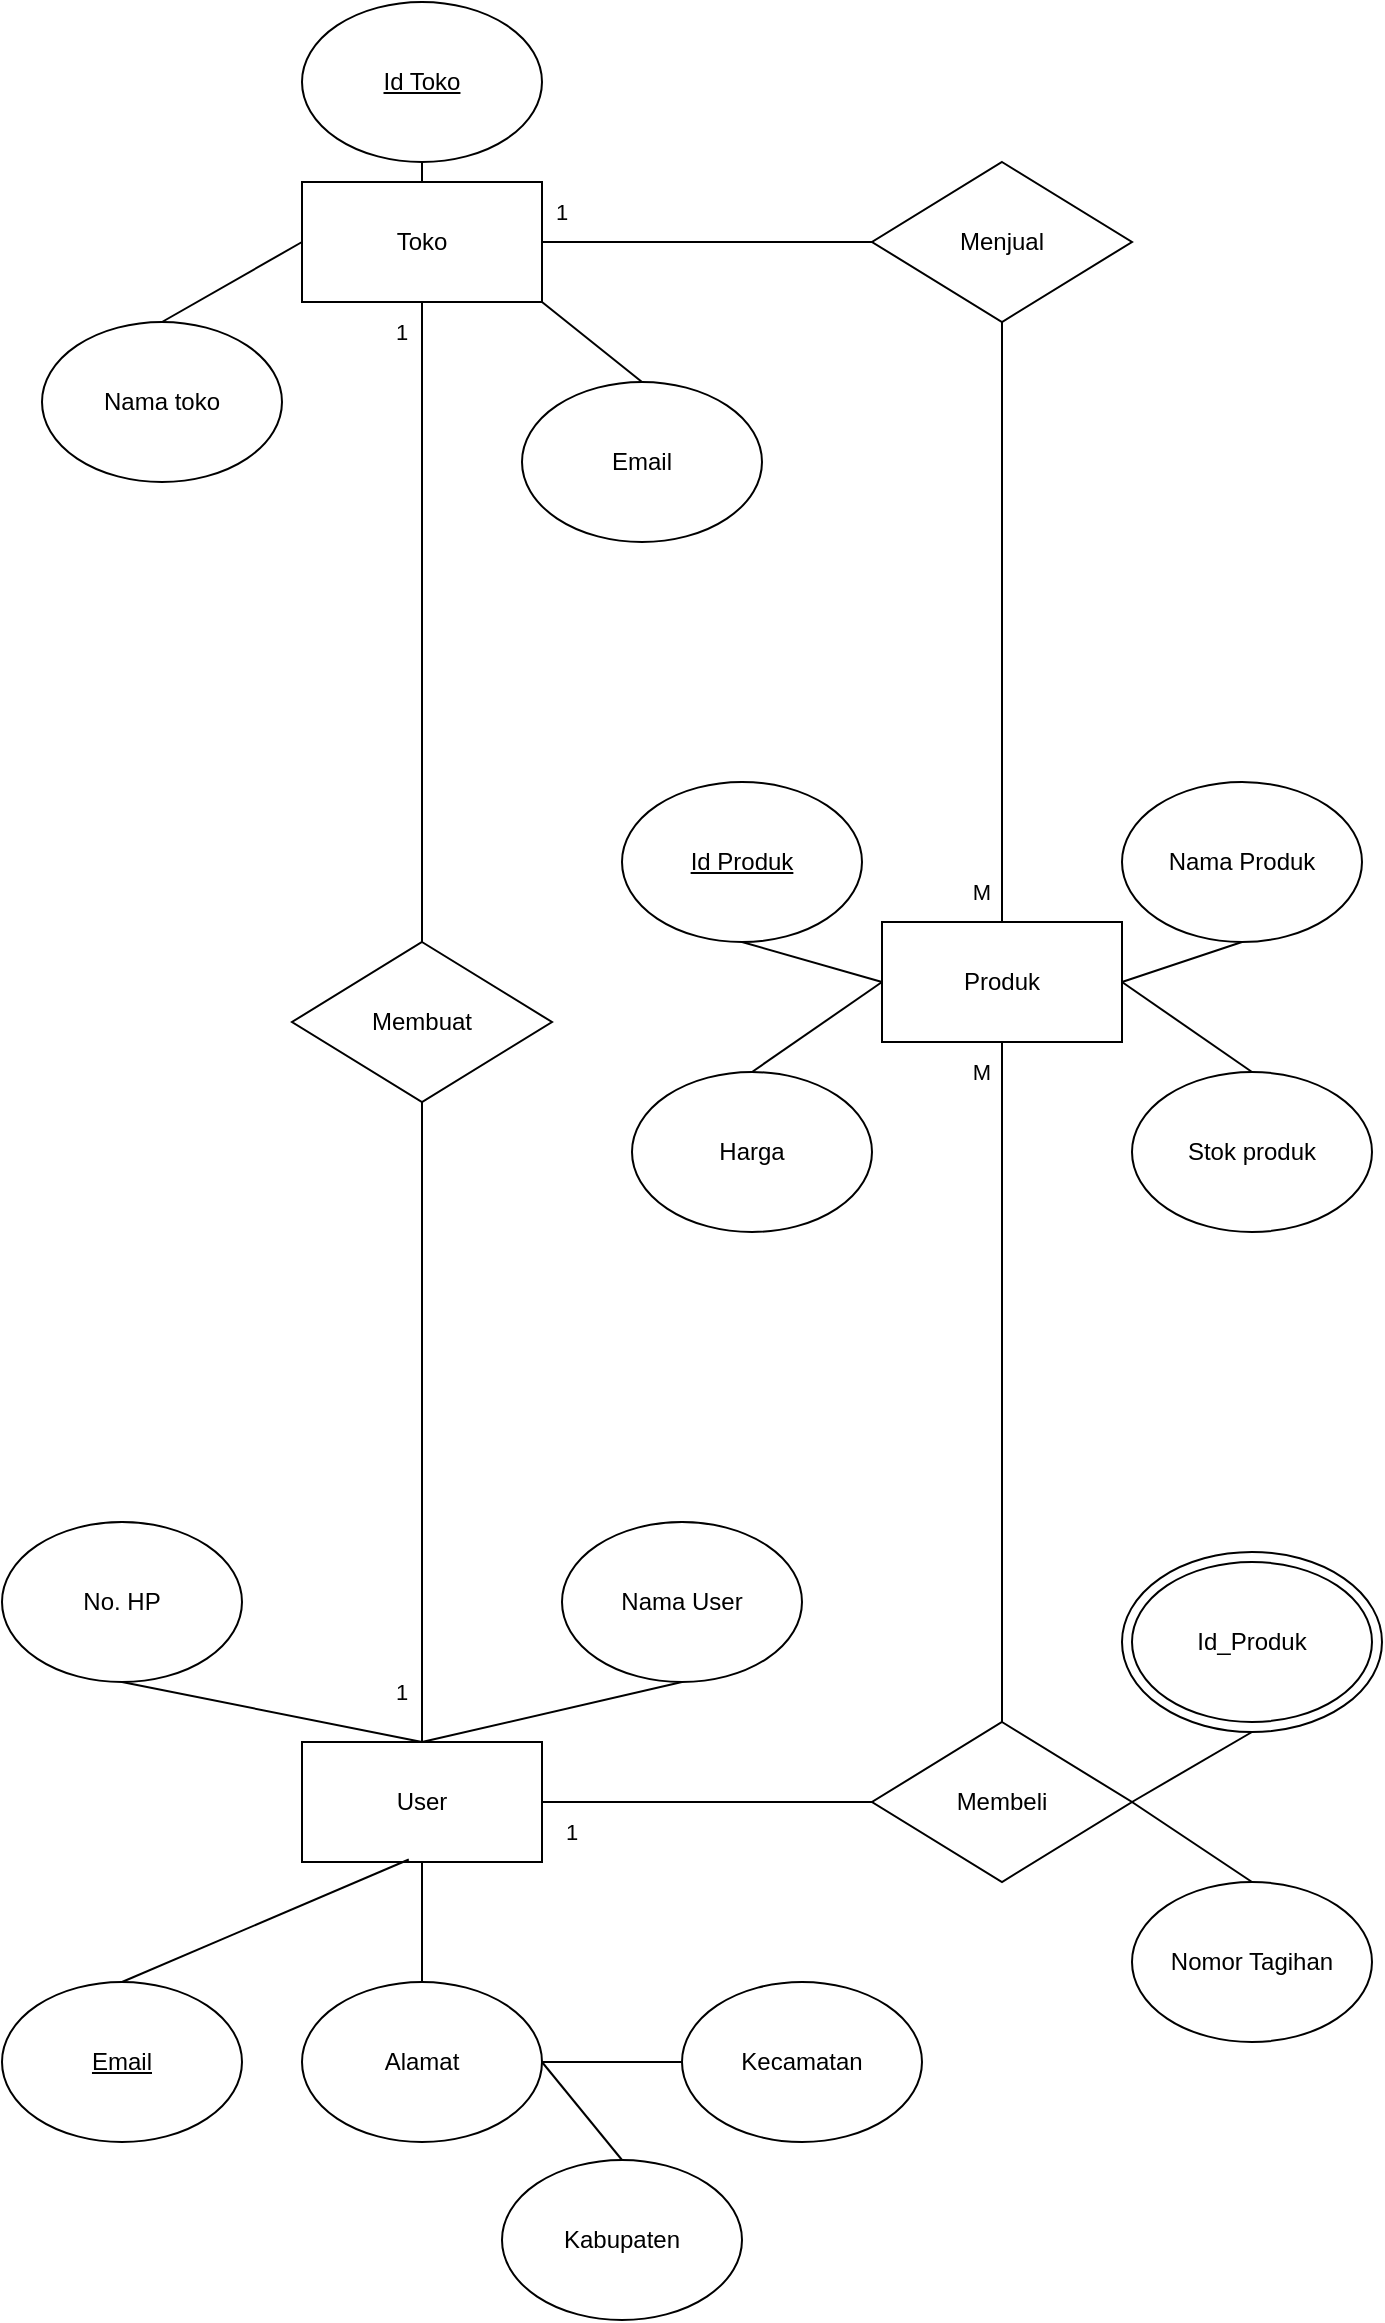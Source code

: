<mxfile version="20.4.2" type="github">
  <diagram id="YS58kIqRSv7So3RM18bL" name="Halaman-1">
    <mxGraphModel dx="1665" dy="821" grid="1" gridSize="10" guides="1" tooltips="1" connect="1" arrows="1" fold="1" page="1" pageScale="1" pageWidth="827" pageHeight="1169" math="0" shadow="0">
      <root>
        <mxCell id="0" />
        <mxCell id="1" parent="0" />
        <mxCell id="Dw4p50hF2HTUaK15HoiQ-12" value="Id_Produk" style="ellipse;whiteSpace=wrap;html=1;" vertex="1" parent="1">
          <mxGeometry x="580" y="785" width="130" height="90" as="geometry" />
        </mxCell>
        <mxCell id="K6pU06ZsZ4dtV0g2oeXM-2" value="Toko" style="rounded=0;whiteSpace=wrap;html=1;" parent="1" vertex="1">
          <mxGeometry x="170" y="100" width="120" height="60" as="geometry" />
        </mxCell>
        <mxCell id="K6pU06ZsZ4dtV0g2oeXM-3" value="User" style="rounded=0;whiteSpace=wrap;html=1;" parent="1" vertex="1">
          <mxGeometry x="170" y="880" width="120" height="60" as="geometry" />
        </mxCell>
        <mxCell id="K6pU06ZsZ4dtV0g2oeXM-4" value="Produk" style="rounded=0;whiteSpace=wrap;html=1;" parent="1" vertex="1">
          <mxGeometry x="460" y="470" width="120" height="60" as="geometry" />
        </mxCell>
        <mxCell id="K6pU06ZsZ4dtV0g2oeXM-5" value="&lt;u&gt;Email&lt;/u&gt;" style="ellipse;whiteSpace=wrap;html=1;" parent="1" vertex="1">
          <mxGeometry x="20" y="1000" width="120" height="80" as="geometry" />
        </mxCell>
        <mxCell id="K6pU06ZsZ4dtV0g2oeXM-6" value="" style="endArrow=none;html=1;rounded=0;entryX=0.5;entryY=0;entryDx=0;entryDy=0;exitX=0.445;exitY=0.979;exitDx=0;exitDy=0;exitPerimeter=0;" parent="1" source="K6pU06ZsZ4dtV0g2oeXM-3" edge="1" target="K6pU06ZsZ4dtV0g2oeXM-5">
          <mxGeometry width="50" height="50" relative="1" as="geometry">
            <mxPoint x="440" y="970" as="sourcePoint" />
            <mxPoint x="230" y="1020" as="targetPoint" />
          </mxGeometry>
        </mxCell>
        <mxCell id="K6pU06ZsZ4dtV0g2oeXM-7" value="Nama User" style="ellipse;whiteSpace=wrap;html=1;" parent="1" vertex="1">
          <mxGeometry x="300" y="770" width="120" height="80" as="geometry" />
        </mxCell>
        <mxCell id="K6pU06ZsZ4dtV0g2oeXM-9" value="" style="endArrow=none;html=1;rounded=0;entryX=0.5;entryY=1;entryDx=0;entryDy=0;exitX=0.5;exitY=0;exitDx=0;exitDy=0;" parent="1" source="K6pU06ZsZ4dtV0g2oeXM-3" edge="1">
          <mxGeometry width="50" height="50" relative="1" as="geometry">
            <mxPoint x="440" y="970" as="sourcePoint" />
            <mxPoint x="360" y="850" as="targetPoint" />
          </mxGeometry>
        </mxCell>
        <mxCell id="K6pU06ZsZ4dtV0g2oeXM-15" value="No. HP" style="ellipse;whiteSpace=wrap;html=1;" parent="1" vertex="1">
          <mxGeometry x="20" y="770" width="120" height="80" as="geometry" />
        </mxCell>
        <mxCell id="K6pU06ZsZ4dtV0g2oeXM-16" value="" style="endArrow=none;html=1;rounded=0;entryX=0.5;entryY=0;entryDx=0;entryDy=0;exitX=0.5;exitY=1;exitDx=0;exitDy=0;" parent="1" source="K6pU06ZsZ4dtV0g2oeXM-15" target="K6pU06ZsZ4dtV0g2oeXM-3" edge="1">
          <mxGeometry width="50" height="50" relative="1" as="geometry">
            <mxPoint x="440" y="960" as="sourcePoint" />
            <mxPoint x="490" y="910" as="targetPoint" />
          </mxGeometry>
        </mxCell>
        <mxCell id="K6pU06ZsZ4dtV0g2oeXM-17" value="Membeli" style="rhombus;whiteSpace=wrap;html=1;" parent="1" vertex="1">
          <mxGeometry x="455" y="870" width="130" height="80" as="geometry" />
        </mxCell>
        <mxCell id="K6pU06ZsZ4dtV0g2oeXM-21" value="Menjual" style="rhombus;whiteSpace=wrap;html=1;" parent="1" vertex="1">
          <mxGeometry x="455" y="90" width="130" height="80" as="geometry" />
        </mxCell>
        <mxCell id="K6pU06ZsZ4dtV0g2oeXM-25" value="" style="endArrow=none;html=1;rounded=0;exitX=1;exitY=0.5;exitDx=0;exitDy=0;entryX=0;entryY=0.5;entryDx=0;entryDy=0;" parent="1" source="K6pU06ZsZ4dtV0g2oeXM-3" target="K6pU06ZsZ4dtV0g2oeXM-17" edge="1">
          <mxGeometry width="50" height="50" relative="1" as="geometry">
            <mxPoint x="450" y="850" as="sourcePoint" />
            <mxPoint x="500" y="800" as="targetPoint" />
          </mxGeometry>
        </mxCell>
        <mxCell id="K6pU06ZsZ4dtV0g2oeXM-26" value="" style="endArrow=none;html=1;rounded=0;exitX=0.5;exitY=0;exitDx=0;exitDy=0;entryX=0.5;entryY=1;entryDx=0;entryDy=0;" parent="1" source="K6pU06ZsZ4dtV0g2oeXM-17" target="K6pU06ZsZ4dtV0g2oeXM-4" edge="1">
          <mxGeometry width="50" height="50" relative="1" as="geometry">
            <mxPoint x="450" y="790" as="sourcePoint" />
            <mxPoint x="500" y="740" as="targetPoint" />
          </mxGeometry>
        </mxCell>
        <mxCell id="K6pU06ZsZ4dtV0g2oeXM-27" value="" style="endArrow=none;html=1;rounded=0;exitX=0.5;exitY=0;exitDx=0;exitDy=0;entryX=0.5;entryY=1;entryDx=0;entryDy=0;" parent="1" source="K6pU06ZsZ4dtV0g2oeXM-4" target="K6pU06ZsZ4dtV0g2oeXM-21" edge="1">
          <mxGeometry width="50" height="50" relative="1" as="geometry">
            <mxPoint x="510" y="530" as="sourcePoint" />
            <mxPoint x="560" y="480" as="targetPoint" />
          </mxGeometry>
        </mxCell>
        <mxCell id="K6pU06ZsZ4dtV0g2oeXM-28" value="" style="endArrow=none;html=1;rounded=0;exitX=1;exitY=0.5;exitDx=0;exitDy=0;entryX=0;entryY=0.5;entryDx=0;entryDy=0;" parent="1" source="K6pU06ZsZ4dtV0g2oeXM-2" target="K6pU06ZsZ4dtV0g2oeXM-21" edge="1">
          <mxGeometry width="50" height="50" relative="1" as="geometry">
            <mxPoint x="510" y="190" as="sourcePoint" />
            <mxPoint x="560" y="140" as="targetPoint" />
          </mxGeometry>
        </mxCell>
        <mxCell id="K6pU06ZsZ4dtV0g2oeXM-29" value="&lt;u&gt;Id Produk&lt;/u&gt;" style="ellipse;whiteSpace=wrap;html=1;" parent="1" vertex="1">
          <mxGeometry x="330" y="400" width="120" height="80" as="geometry" />
        </mxCell>
        <mxCell id="K6pU06ZsZ4dtV0g2oeXM-30" value="Nama Produk" style="ellipse;whiteSpace=wrap;html=1;" parent="1" vertex="1">
          <mxGeometry x="580" y="400" width="120" height="80" as="geometry" />
        </mxCell>
        <mxCell id="K6pU06ZsZ4dtV0g2oeXM-31" value="Harga" style="ellipse;whiteSpace=wrap;html=1;" parent="1" vertex="1">
          <mxGeometry x="335" y="545" width="120" height="80" as="geometry" />
        </mxCell>
        <mxCell id="K6pU06ZsZ4dtV0g2oeXM-32" value="Stok produk" style="ellipse;whiteSpace=wrap;html=1;" parent="1" vertex="1">
          <mxGeometry x="585" y="545" width="120" height="80" as="geometry" />
        </mxCell>
        <mxCell id="K6pU06ZsZ4dtV0g2oeXM-33" value="" style="endArrow=none;html=1;rounded=0;entryX=0.5;entryY=0;entryDx=0;entryDy=0;exitX=0;exitY=0.5;exitDx=0;exitDy=0;" parent="1" source="K6pU06ZsZ4dtV0g2oeXM-2" target="Dw4p50hF2HTUaK15HoiQ-7" edge="1">
          <mxGeometry width="50" height="50" relative="1" as="geometry">
            <mxPoint x="330" y="590" as="sourcePoint" />
            <mxPoint x="380" y="540" as="targetPoint" />
          </mxGeometry>
        </mxCell>
        <mxCell id="K6pU06ZsZ4dtV0g2oeXM-35" value="" style="endArrow=none;html=1;rounded=0;entryX=0;entryY=0.5;entryDx=0;entryDy=0;exitX=0.5;exitY=0;exitDx=0;exitDy=0;" parent="1" source="K6pU06ZsZ4dtV0g2oeXM-31" target="K6pU06ZsZ4dtV0g2oeXM-4" edge="1">
          <mxGeometry width="50" height="50" relative="1" as="geometry">
            <mxPoint x="330" y="590" as="sourcePoint" />
            <mxPoint x="380" y="540" as="targetPoint" />
          </mxGeometry>
        </mxCell>
        <mxCell id="K6pU06ZsZ4dtV0g2oeXM-36" value="" style="endArrow=none;html=1;rounded=0;entryX=0.5;entryY=1;entryDx=0;entryDy=0;exitX=1;exitY=0.5;exitDx=0;exitDy=0;" parent="1" source="K6pU06ZsZ4dtV0g2oeXM-4" target="K6pU06ZsZ4dtV0g2oeXM-30" edge="1">
          <mxGeometry width="50" height="50" relative="1" as="geometry">
            <mxPoint x="330" y="590" as="sourcePoint" />
            <mxPoint x="380" y="540" as="targetPoint" />
          </mxGeometry>
        </mxCell>
        <mxCell id="Dw4p50hF2HTUaK15HoiQ-2" value="" style="endArrow=none;html=1;rounded=0;entryX=0.5;entryY=0;entryDx=0;entryDy=0;exitX=1;exitY=0.5;exitDx=0;exitDy=0;" edge="1" parent="1" source="K6pU06ZsZ4dtV0g2oeXM-4" target="K6pU06ZsZ4dtV0g2oeXM-32">
          <mxGeometry width="50" height="50" relative="1" as="geometry">
            <mxPoint x="590" y="510" as="sourcePoint" />
            <mxPoint x="650" y="490" as="targetPoint" />
          </mxGeometry>
        </mxCell>
        <mxCell id="Dw4p50hF2HTUaK15HoiQ-5" value="Email" style="ellipse;whiteSpace=wrap;html=1;" vertex="1" parent="1">
          <mxGeometry x="280" y="200" width="120" height="80" as="geometry" />
        </mxCell>
        <mxCell id="Dw4p50hF2HTUaK15HoiQ-6" value="" style="endArrow=none;html=1;rounded=0;entryX=0.5;entryY=0;entryDx=0;entryDy=0;exitX=1;exitY=1;exitDx=0;exitDy=0;" edge="1" parent="1" source="K6pU06ZsZ4dtV0g2oeXM-2" target="Dw4p50hF2HTUaK15HoiQ-5">
          <mxGeometry width="50" height="50" relative="1" as="geometry">
            <mxPoint x="470" y="510" as="sourcePoint" />
            <mxPoint x="400" y="490" as="targetPoint" />
          </mxGeometry>
        </mxCell>
        <mxCell id="Dw4p50hF2HTUaK15HoiQ-7" value="Nama toko" style="ellipse;whiteSpace=wrap;html=1;" vertex="1" parent="1">
          <mxGeometry x="40" y="170" width="120" height="80" as="geometry" />
        </mxCell>
        <mxCell id="Dw4p50hF2HTUaK15HoiQ-8" value="" style="endArrow=none;html=1;rounded=0;exitX=0.5;exitY=1;exitDx=0;exitDy=0;" edge="1" parent="1" source="K6pU06ZsZ4dtV0g2oeXM-29">
          <mxGeometry width="50" height="50" relative="1" as="geometry">
            <mxPoint x="405" y="555" as="sourcePoint" />
            <mxPoint x="460" y="500" as="targetPoint" />
          </mxGeometry>
        </mxCell>
        <mxCell id="Dw4p50hF2HTUaK15HoiQ-9" value="&lt;u&gt;Id Toko&lt;/u&gt;" style="ellipse;whiteSpace=wrap;html=1;" vertex="1" parent="1">
          <mxGeometry x="170" y="10" width="120" height="80" as="geometry" />
        </mxCell>
        <mxCell id="Dw4p50hF2HTUaK15HoiQ-10" value="" style="endArrow=none;html=1;rounded=0;exitX=0.5;exitY=1;exitDx=0;exitDy=0;entryX=0.5;entryY=0;entryDx=0;entryDy=0;" edge="1" parent="1" source="Dw4p50hF2HTUaK15HoiQ-9" target="K6pU06ZsZ4dtV0g2oeXM-2">
          <mxGeometry width="50" height="50" relative="1" as="geometry">
            <mxPoint x="400" y="490" as="sourcePoint" />
            <mxPoint x="470" y="510" as="targetPoint" />
          </mxGeometry>
        </mxCell>
        <mxCell id="Dw4p50hF2HTUaK15HoiQ-11" value="Id_Produk" style="ellipse;whiteSpace=wrap;html=1;" vertex="1" parent="1">
          <mxGeometry x="585" y="790" width="120" height="80" as="geometry" />
        </mxCell>
        <mxCell id="Dw4p50hF2HTUaK15HoiQ-13" value="" style="endArrow=none;html=1;rounded=0;entryX=0.5;entryY=1;entryDx=0;entryDy=0;exitX=1;exitY=0.5;exitDx=0;exitDy=0;" edge="1" parent="1" source="K6pU06ZsZ4dtV0g2oeXM-17" target="Dw4p50hF2HTUaK15HoiQ-12">
          <mxGeometry width="50" height="50" relative="1" as="geometry">
            <mxPoint x="240" y="890" as="sourcePoint" />
            <mxPoint x="370" y="860" as="targetPoint" />
          </mxGeometry>
        </mxCell>
        <mxCell id="Dw4p50hF2HTUaK15HoiQ-15" value="Nomor Tagihan" style="ellipse;whiteSpace=wrap;html=1;" vertex="1" parent="1">
          <mxGeometry x="585" y="950" width="120" height="80" as="geometry" />
        </mxCell>
        <mxCell id="Dw4p50hF2HTUaK15HoiQ-16" value="" style="endArrow=none;html=1;rounded=0;entryX=1;entryY=0.5;entryDx=0;entryDy=0;exitX=0.5;exitY=0;exitDx=0;exitDy=0;" edge="1" parent="1" source="Dw4p50hF2HTUaK15HoiQ-15" target="K6pU06ZsZ4dtV0g2oeXM-17">
          <mxGeometry width="50" height="50" relative="1" as="geometry">
            <mxPoint x="240" y="890" as="sourcePoint" />
            <mxPoint x="370" y="860" as="targetPoint" />
          </mxGeometry>
        </mxCell>
        <mxCell id="Dw4p50hF2HTUaK15HoiQ-17" value="" style="endArrow=none;html=1;rounded=0;exitX=0.5;exitY=1;exitDx=0;exitDy=0;" edge="1" parent="1" source="K6pU06ZsZ4dtV0g2oeXM-2">
          <mxGeometry width="50" height="50" relative="1" as="geometry">
            <mxPoint x="300" y="170" as="sourcePoint" />
            <mxPoint x="230" y="480" as="targetPoint" />
          </mxGeometry>
        </mxCell>
        <mxCell id="Dw4p50hF2HTUaK15HoiQ-18" value="Membuat" style="rhombus;whiteSpace=wrap;html=1;" vertex="1" parent="1">
          <mxGeometry x="165" y="480" width="130" height="80" as="geometry" />
        </mxCell>
        <mxCell id="Dw4p50hF2HTUaK15HoiQ-19" value="" style="endArrow=none;html=1;rounded=0;exitX=0.5;exitY=1;exitDx=0;exitDy=0;" edge="1" parent="1" source="Dw4p50hF2HTUaK15HoiQ-18">
          <mxGeometry width="50" height="50" relative="1" as="geometry">
            <mxPoint x="240" y="170" as="sourcePoint" />
            <mxPoint x="230" y="880" as="targetPoint" />
          </mxGeometry>
        </mxCell>
        <mxCell id="Dw4p50hF2HTUaK15HoiQ-20" value="Alamat" style="ellipse;whiteSpace=wrap;html=1;" vertex="1" parent="1">
          <mxGeometry x="170" y="1000" width="120" height="80" as="geometry" />
        </mxCell>
        <mxCell id="Dw4p50hF2HTUaK15HoiQ-21" value="" style="endArrow=none;html=1;rounded=0;entryX=0.5;entryY=0;entryDx=0;entryDy=0;exitX=0.5;exitY=1;exitDx=0;exitDy=0;" edge="1" parent="1" source="K6pU06ZsZ4dtV0g2oeXM-3" target="Dw4p50hF2HTUaK15HoiQ-20">
          <mxGeometry width="50" height="50" relative="1" as="geometry">
            <mxPoint x="233.4" y="948.74" as="sourcePoint" />
            <mxPoint x="90" y="1010" as="targetPoint" />
          </mxGeometry>
        </mxCell>
        <mxCell id="Dw4p50hF2HTUaK15HoiQ-22" value="" style="endArrow=none;html=1;rounded=0;exitX=1;exitY=0.5;exitDx=0;exitDy=0;" edge="1" parent="1" source="Dw4p50hF2HTUaK15HoiQ-20">
          <mxGeometry width="50" height="50" relative="1" as="geometry">
            <mxPoint x="240" y="950" as="sourcePoint" />
            <mxPoint x="360" y="1040" as="targetPoint" />
          </mxGeometry>
        </mxCell>
        <mxCell id="Dw4p50hF2HTUaK15HoiQ-23" value="Kecamatan" style="ellipse;whiteSpace=wrap;html=1;" vertex="1" parent="1">
          <mxGeometry x="360" y="1000" width="120" height="80" as="geometry" />
        </mxCell>
        <mxCell id="Dw4p50hF2HTUaK15HoiQ-24" value="Kabupaten" style="ellipse;whiteSpace=wrap;html=1;" vertex="1" parent="1">
          <mxGeometry x="270" y="1089" width="120" height="80" as="geometry" />
        </mxCell>
        <mxCell id="Dw4p50hF2HTUaK15HoiQ-25" value="" style="endArrow=none;html=1;rounded=0;exitX=1;exitY=0.5;exitDx=0;exitDy=0;entryX=0.5;entryY=0;entryDx=0;entryDy=0;" edge="1" parent="1" source="Dw4p50hF2HTUaK15HoiQ-20" target="Dw4p50hF2HTUaK15HoiQ-24">
          <mxGeometry width="50" height="50" relative="1" as="geometry">
            <mxPoint x="300.0" y="1050" as="sourcePoint" />
            <mxPoint x="370" y="1050" as="targetPoint" />
          </mxGeometry>
        </mxCell>
        <mxCell id="Dw4p50hF2HTUaK15HoiQ-26" value="1" style="text;strokeColor=none;fillColor=none;html=1;align=center;verticalAlign=middle;whiteSpace=wrap;rounded=0;hachureGap=4;fontFamily=Helvetica;fontSize=11;fontColor=default;" vertex="1" parent="1">
          <mxGeometry x="270" y="100" width="60" height="30" as="geometry" />
        </mxCell>
        <mxCell id="Dw4p50hF2HTUaK15HoiQ-27" value="1" style="text;strokeColor=none;fillColor=none;html=1;align=center;verticalAlign=middle;whiteSpace=wrap;rounded=0;hachureGap=4;fontFamily=Helvetica;fontSize=11;fontColor=default;" vertex="1" parent="1">
          <mxGeometry x="190" y="160" width="60" height="30" as="geometry" />
        </mxCell>
        <mxCell id="Dw4p50hF2HTUaK15HoiQ-28" value="1" style="text;strokeColor=none;fillColor=none;html=1;align=center;verticalAlign=middle;whiteSpace=wrap;rounded=0;hachureGap=4;fontFamily=Helvetica;fontSize=11;fontColor=default;" vertex="1" parent="1">
          <mxGeometry x="190" y="840" width="60" height="30" as="geometry" />
        </mxCell>
        <mxCell id="Dw4p50hF2HTUaK15HoiQ-29" value="M" style="text;strokeColor=none;fillColor=none;html=1;align=center;verticalAlign=middle;whiteSpace=wrap;rounded=0;hachureGap=4;fontFamily=Helvetica;fontSize=11;fontColor=default;" vertex="1" parent="1">
          <mxGeometry x="480" y="530" width="60" height="30" as="geometry" />
        </mxCell>
        <mxCell id="Dw4p50hF2HTUaK15HoiQ-30" value="M" style="text;strokeColor=none;fillColor=none;html=1;align=center;verticalAlign=middle;whiteSpace=wrap;rounded=0;hachureGap=4;fontFamily=Helvetica;fontSize=11;fontColor=default;" vertex="1" parent="1">
          <mxGeometry x="480" y="440" width="60" height="30" as="geometry" />
        </mxCell>
        <mxCell id="Dw4p50hF2HTUaK15HoiQ-31" value="1" style="text;strokeColor=none;fillColor=none;html=1;align=center;verticalAlign=middle;whiteSpace=wrap;rounded=0;hachureGap=4;fontFamily=Helvetica;fontSize=11;fontColor=default;" vertex="1" parent="1">
          <mxGeometry x="275" y="910" width="60" height="30" as="geometry" />
        </mxCell>
      </root>
    </mxGraphModel>
  </diagram>
</mxfile>
